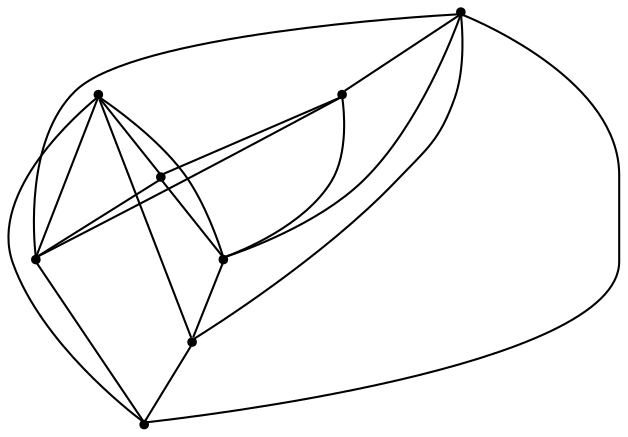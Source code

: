 graph {
  node [shape=point,comment="{\"directed\":false,\"doi\":\"10.1007/978-3-642-00219-9_8\",\"figure\":\"1\"}"]

  v0 [pos="915.1805403243663,954.8054396195844"]
  v1 [pos="840.1247263708779,1179.8872578014025"]
  v2 [pos="840.1247263708779,1011.0758941650388"]
  v3 [pos="1084.0561535325162,785.9940759832207"]
  v4 [pos="896.4165868359943,861.0213487104934"]
  v5 [pos="765.0689124173896,954.8054396195844"]
  v6 [pos="802.5968193941337,861.0213487104934"]
  v7 [pos="633.7212539051853,785.9940759832207"]

  v0 -- v1 [id="-1",pos="915.1805403243663,954.8054396195844 840.1247263708779,1179.8872578014025 840.1247263708779,1179.8872578014025 840.1247263708779,1179.8872578014025"]
  v7 -- v1 [id="-2",pos="633.7212539051853,785.9940759832207 840.1247263708779,1179.8872578014025 840.1247263708779,1179.8872578014025 840.1247263708779,1179.8872578014025"]
  v7 -- v4 [id="-3",pos="633.7212539051853,785.9940759832207 896.4165868359943,861.0213487104934 896.4165868359943,861.0213487104934 896.4165868359943,861.0213487104934"]
  v7 -- v3 [id="-4",pos="633.7212539051853,785.9940759832207 1084.0561535325162,785.9940759832207 1084.0561535325162,785.9940759832207 1084.0561535325162,785.9940759832207"]
  v7 -- v6 [id="-5",pos="633.7212539051853,785.9940759832207 802.5968193941337,861.0213487104934 802.5968193941337,861.0213487104934 802.5968193941337,861.0213487104934"]
  v7 -- v5 [id="-6",pos="633.7212539051853,785.9940759832207 765.0689124173896,954.8054396195844 765.0689124173896,954.8054396195844 765.0689124173896,954.8054396195844"]
  v5 -- v6 [id="-7",pos="765.0689124173896,954.8054396195844 802.5968193941337,861.0213487104934 802.5968193941337,861.0213487104934 802.5968193941337,861.0213487104934"]
  v5 -- v1 [id="-8",pos="765.0689124173896,954.8054396195844 840.1247263708779,1179.8872578014025 840.1247263708779,1179.8872578014025 840.1247263708779,1179.8872578014025"]
  v6 -- v2 [id="-9",pos="802.5968193941337,861.0213487104934 840.1247263708779,1011.0758941650388 840.1247263708779,1011.0758941650388 840.1247263708779,1011.0758941650388"]
  v6 -- v0 [id="-10",pos="802.5968193941337,861.0213487104934 915.1805403243663,954.8054396195844 915.1805403243663,954.8054396195844 915.1805403243663,954.8054396195844"]
  v6 -- v4 [id="-11",pos="802.5968193941337,861.0213487104934 896.4165868359943,861.0213487104934 896.4165868359943,861.0213487104934 896.4165868359943,861.0213487104934"]
  v1 -- v3 [id="-12",pos="840.1247263708779,1179.8872578014025 1084.0561535325162,785.9940759832207 1084.0561535325162,785.9940759832207 1084.0561535325162,785.9940759832207"]
  v2 -- v5 [id="-13",pos="840.1247263708779,1011.0758941650388 765.0689124173896,954.8054396195844 765.0689124173896,954.8054396195844 765.0689124173896,954.8054396195844"]
  v2 -- v1 [id="-14",pos="840.1247263708779,1011.0758941650388 840.1247263708779,1179.8872578014025 840.1247263708779,1179.8872578014025 840.1247263708779,1179.8872578014025"]
  v4 -- v3 [id="-15",pos="896.4165868359943,861.0213487104934 1084.0561535325162,785.9940759832207 1084.0561535325162,785.9940759832207 1084.0561535325162,785.9940759832207"]
  v4 -- v0 [id="-16",pos="896.4165868359943,861.0213487104934 915.1805403243663,954.8054396195844 915.1805403243663,954.8054396195844 915.1805403243663,954.8054396195844"]
  v0 -- v3 [id="-17",pos="915.1805403243663,954.8054396195844 1084.0561535325162,785.9940759832207 1084.0561535325162,785.9940759832207 1084.0561535325162,785.9940759832207"]
  v0 -- v2 [id="-18",pos="915.1805403243663,954.8054396195844 840.1247263708779,1011.0758941650388 840.1247263708779,1011.0758941650388 840.1247263708779,1011.0758941650388"]
}